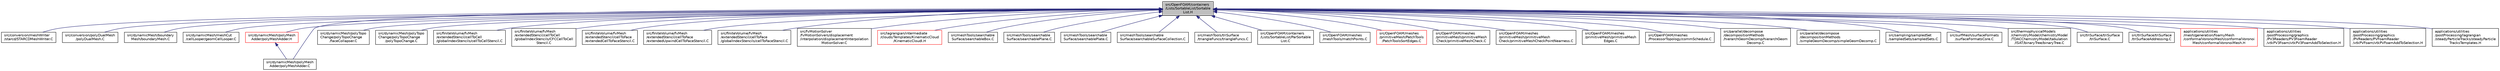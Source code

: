 digraph "src/OpenFOAM/containers/Lists/SortableList/SortableList.H"
{
  bgcolor="transparent";
  edge [fontname="Helvetica",fontsize="10",labelfontname="Helvetica",labelfontsize="10"];
  node [fontname="Helvetica",fontsize="10",shape=record];
  Node62 [label="src/OpenFOAM/containers\l/Lists/SortableList/Sortable\lList.H",height=0.2,width=0.4,color="black", fillcolor="grey75", style="filled", fontcolor="black"];
  Node62 -> Node63 [dir="back",color="midnightblue",fontsize="10",style="solid",fontname="Helvetica"];
  Node63 [label="src/conversion/meshWriter\l/starcd/STARCDMeshWriter.C",height=0.2,width=0.4,color="black",URL="$a00224.html"];
  Node62 -> Node64 [dir="back",color="midnightblue",fontsize="10",style="solid",fontname="Helvetica"];
  Node64 [label="src/conversion/polyDualMesh\l/polyDualMesh.C",height=0.2,width=0.4,color="black",URL="$a00230.html"];
  Node62 -> Node65 [dir="back",color="midnightblue",fontsize="10",style="solid",fontname="Helvetica"];
  Node65 [label="src/dynamicMesh/boundary\lMesh/boundaryMesh.C",height=0.2,width=0.4,color="black",URL="$a00383.html"];
  Node62 -> Node66 [dir="back",color="midnightblue",fontsize="10",style="solid",fontname="Helvetica"];
  Node66 [label="src/dynamicMesh/meshCut\l/cellLooper/geomCellLooper.C",height=0.2,width=0.4,color="black",URL="$a00470.html"];
  Node62 -> Node67 [dir="back",color="midnightblue",fontsize="10",style="solid",fontname="Helvetica"];
  Node67 [label="src/dynamicMesh/polyMesh\lAdder/polyMeshAdder.H",height=0.2,width=0.4,color="red",URL="$a00677.html"];
  Node67 -> Node71 [dir="back",color="midnightblue",fontsize="10",style="solid",fontname="Helvetica"];
  Node71 [label="src/dynamicMesh/polyMesh\lAdder/polyMeshAdder.C",height=0.2,width=0.4,color="black",URL="$a00674.html"];
  Node62 -> Node71 [dir="back",color="midnightblue",fontsize="10",style="solid",fontname="Helvetica"];
  Node62 -> Node72 [dir="back",color="midnightblue",fontsize="10",style="solid",fontname="Helvetica"];
  Node72 [label="src/dynamicMesh/polyTopo\lChange/polyTopoChange\l/faceCollapser.C",height=0.2,width=0.4,color="black",URL="$a00746.html"];
  Node62 -> Node73 [dir="back",color="midnightblue",fontsize="10",style="solid",fontname="Helvetica"];
  Node73 [label="src/dynamicMesh/polyTopo\lChange/polyTopoChange\l/polyTopoChange.C",height=0.2,width=0.4,color="black",URL="$a00788.html"];
  Node62 -> Node74 [dir="back",color="midnightblue",fontsize="10",style="solid",fontname="Helvetica"];
  Node74 [label="src/finiteVolume/fvMesh\l/extendedStencil/cellToCell\l/globalIndexStencils/cellToCellStencil.C",height=0.2,width=0.4,color="black",URL="$a03533.html"];
  Node62 -> Node75 [dir="back",color="midnightblue",fontsize="10",style="solid",fontname="Helvetica"];
  Node75 [label="src/finiteVolume/fvMesh\l/extendedStencil/cellToCell\l/globalIndexStencils/CFCCellToCell\lStencil.C",height=0.2,width=0.4,color="black",URL="$a03539.html"];
  Node62 -> Node76 [dir="back",color="midnightblue",fontsize="10",style="solid",fontname="Helvetica"];
  Node76 [label="src/finiteVolume/fvMesh\l/extendedStencil/cellToFace\l/extendedCellToFaceStencil.C",height=0.2,width=0.4,color="black",URL="$a03569.html"];
  Node62 -> Node77 [dir="back",color="midnightblue",fontsize="10",style="solid",fontname="Helvetica"];
  Node77 [label="src/finiteVolume/fvMesh\l/extendedStencil/cellToFace\l/extendedUpwindCellToFaceStencil.C",height=0.2,width=0.4,color="black",URL="$a03584.html"];
  Node62 -> Node78 [dir="back",color="midnightblue",fontsize="10",style="solid",fontname="Helvetica"];
  Node78 [label="src/finiteVolume/fvMesh\l/extendedStencil/cellToFace\l/globalIndexStencils/cellToFaceStencil.C",height=0.2,width=0.4,color="black",URL="$a03599.html"];
  Node62 -> Node79 [dir="back",color="midnightblue",fontsize="10",style="solid",fontname="Helvetica"];
  Node79 [label="src/fvMotionSolver\l/fvMotionSolvers/displacement\l/interpolation/displacementInterpolation\lMotionSolver.C",height=0.2,width=0.4,color="black",URL="$a05027.html"];
  Node62 -> Node80 [dir="back",color="midnightblue",fontsize="10",style="solid",fontname="Helvetica"];
  Node80 [label="src/lagrangian/intermediate\l/clouds/Templates/KinematicCloud\l/KinematicCloudI.H",height=0.2,width=0.4,color="red",URL="$a05882.html"];
  Node62 -> Node111 [dir="back",color="midnightblue",fontsize="10",style="solid",fontname="Helvetica"];
  Node111 [label="src/meshTools/searchable\lSurface/searchableBox.C",height=0.2,width=0.4,color="black",URL="$a08474.html"];
  Node62 -> Node112 [dir="back",color="midnightblue",fontsize="10",style="solid",fontname="Helvetica"];
  Node112 [label="src/meshTools/searchable\lSurface/searchablePlane.C",height=0.2,width=0.4,color="black",URL="$a08492.html"];
  Node62 -> Node113 [dir="back",color="midnightblue",fontsize="10",style="solid",fontname="Helvetica"];
  Node113 [label="src/meshTools/searchable\lSurface/searchablePlate.C",height=0.2,width=0.4,color="black",URL="$a08498.html"];
  Node62 -> Node114 [dir="back",color="midnightblue",fontsize="10",style="solid",fontname="Helvetica"];
  Node114 [label="src/meshTools/searchable\lSurface/searchableSurfaceCollection.C",height=0.2,width=0.4,color="black",URL="$a08516.html"];
  Node62 -> Node115 [dir="back",color="midnightblue",fontsize="10",style="solid",fontname="Helvetica"];
  Node115 [label="src/meshTools/triSurface\l/triangleFuncs/triangleFuncs.C",height=0.2,width=0.4,color="black",URL="$a08921.html"];
  Node62 -> Node116 [dir="back",color="midnightblue",fontsize="10",style="solid",fontname="Helvetica"];
  Node116 [label="src/OpenFOAM/containers\l/Lists/SortableList/ParSortable\lList.C",height=0.2,width=0.4,color="black",URL="$a09428.html"];
  Node62 -> Node117 [dir="back",color="midnightblue",fontsize="10",style="solid",fontname="Helvetica"];
  Node117 [label="src/OpenFOAM/meshes\l/meshTools/matchPoints.C",height=0.2,width=0.4,color="black",URL="$a12137.html"];
  Node62 -> Node118 [dir="back",color="midnightblue",fontsize="10",style="solid",fontname="Helvetica"];
  Node118 [label="src/OpenFOAM/meshes\l/primitiveMesh/PatchTools\l/PatchToolsSortEdges.C",height=0.2,width=0.4,color="red",URL="$a12641.html"];
  Node62 -> Node120 [dir="back",color="midnightblue",fontsize="10",style="solid",fontname="Helvetica"];
  Node120 [label="src/OpenFOAM/meshes\l/primitiveMesh/primitiveMesh\lCheck/primitiveMeshCheck.C",height=0.2,width=0.4,color="black",URL="$a12671.html"];
  Node62 -> Node121 [dir="back",color="midnightblue",fontsize="10",style="solid",fontname="Helvetica"];
  Node121 [label="src/OpenFOAM/meshes\l/primitiveMesh/primitiveMesh\lCheck/primitiveMeshCheckPointNearness.C",height=0.2,width=0.4,color="black",URL="$a12677.html"];
  Node62 -> Node122 [dir="back",color="midnightblue",fontsize="10",style="solid",fontname="Helvetica"];
  Node122 [label="src/OpenFOAM/meshes\l/primitiveMesh/primitiveMesh\lEdges.C",height=0.2,width=0.4,color="black",URL="$a12695.html"];
  Node62 -> Node123 [dir="back",color="midnightblue",fontsize="10",style="solid",fontname="Helvetica"];
  Node123 [label="src/OpenFOAM/meshes\l/ProcessorTopology/commSchedule.C",height=0.2,width=0.4,color="black",URL="$a12881.html"];
  Node62 -> Node124 [dir="back",color="midnightblue",fontsize="10",style="solid",fontname="Helvetica"];
  Node124 [label="src/parallel/decompose\l/decompositionMethods\l/hierarchGeomDecomp/hierarchGeom\lDecomp.C",height=0.2,width=0.4,color="black",URL="$a13892.html"];
  Node62 -> Node125 [dir="back",color="midnightblue",fontsize="10",style="solid",fontname="Helvetica"];
  Node125 [label="src/parallel/decompose\l/decompositionMethods\l/simpleGeomDecomp/simpleGeomDecomp.C",height=0.2,width=0.4,color="black",URL="$a13916.html"];
  Node62 -> Node126 [dir="back",color="midnightblue",fontsize="10",style="solid",fontname="Helvetica"];
  Node126 [label="src/sampling/sampledSet\l/sampledSets/sampledSets.C",height=0.2,width=0.4,color="black",URL="$a15026.html"];
  Node62 -> Node127 [dir="back",color="midnightblue",fontsize="10",style="solid",fontname="Helvetica"];
  Node127 [label="src/surfMesh/surfaceFormats\l/surfaceFormatsCore.C",height=0.2,width=0.4,color="black",URL="$a15524.html"];
  Node62 -> Node128 [dir="back",color="midnightblue",fontsize="10",style="solid",fontname="Helvetica"];
  Node128 [label="src/thermophysicalModels\l/chemistryModel/chemistryModel\l/TDACChemistryModel/tabulation\l/ISAT/binaryTree/binaryTree.C",height=0.2,width=0.4,color="black",URL="$a15920.html"];
  Node62 -> Node129 [dir="back",color="midnightblue",fontsize="10",style="solid",fontname="Helvetica"];
  Node129 [label="src/triSurface/triSurface\l/triSurface.C",height=0.2,width=0.4,color="black",URL="$a17522.html"];
  Node62 -> Node130 [dir="back",color="midnightblue",fontsize="10",style="solid",fontname="Helvetica"];
  Node130 [label="src/triSurface/triSurface\l/triSurfaceAddressing.C",height=0.2,width=0.4,color="black",URL="$a17528.html",tooltip="Contains fix for PrimitivePatch addressing (which doesn&#39;t work if surface is non-manifold). Should be moved into PrimitivePatch. "];
  Node62 -> Node131 [dir="back",color="midnightblue",fontsize="10",style="solid",fontname="Helvetica"];
  Node131 [label="applications/utilities\l/mesh/generation/foamyMesh\l/conformalVoronoiMesh/conformalVoronoi\lMesh/conformalVoronoiMesh.H",height=0.2,width=0.4,color="red",URL="$a18620.html"];
  Node62 -> Node146 [dir="back",color="midnightblue",fontsize="10",style="solid",fontname="Helvetica"];
  Node146 [label="applications/utilities\l/postProcessing/graphics\l/PV3Readers/PV3FoamReader\l/vtkPV3Foam/vtkPV3FoamAddToSelection.H",height=0.2,width=0.4,color="black",URL="$a19637.html"];
  Node62 -> Node147 [dir="back",color="midnightblue",fontsize="10",style="solid",fontname="Helvetica"];
  Node147 [label="applications/utilities\l/postProcessing/graphics\l/PVReaders/PVFoamReader\l/vtkPVFoam/vtkPVFoamAddToSelection.H",height=0.2,width=0.4,color="black",URL="$a19709.html"];
  Node62 -> Node148 [dir="back",color="midnightblue",fontsize="10",style="solid",fontname="Helvetica"];
  Node148 [label="applications/utilities\l/postProcessing/lagrangian\l/steadyParticleTracks/steadyParticle\lTracksTemplates.H",height=0.2,width=0.4,color="black",URL="$a19775.html"];
}
